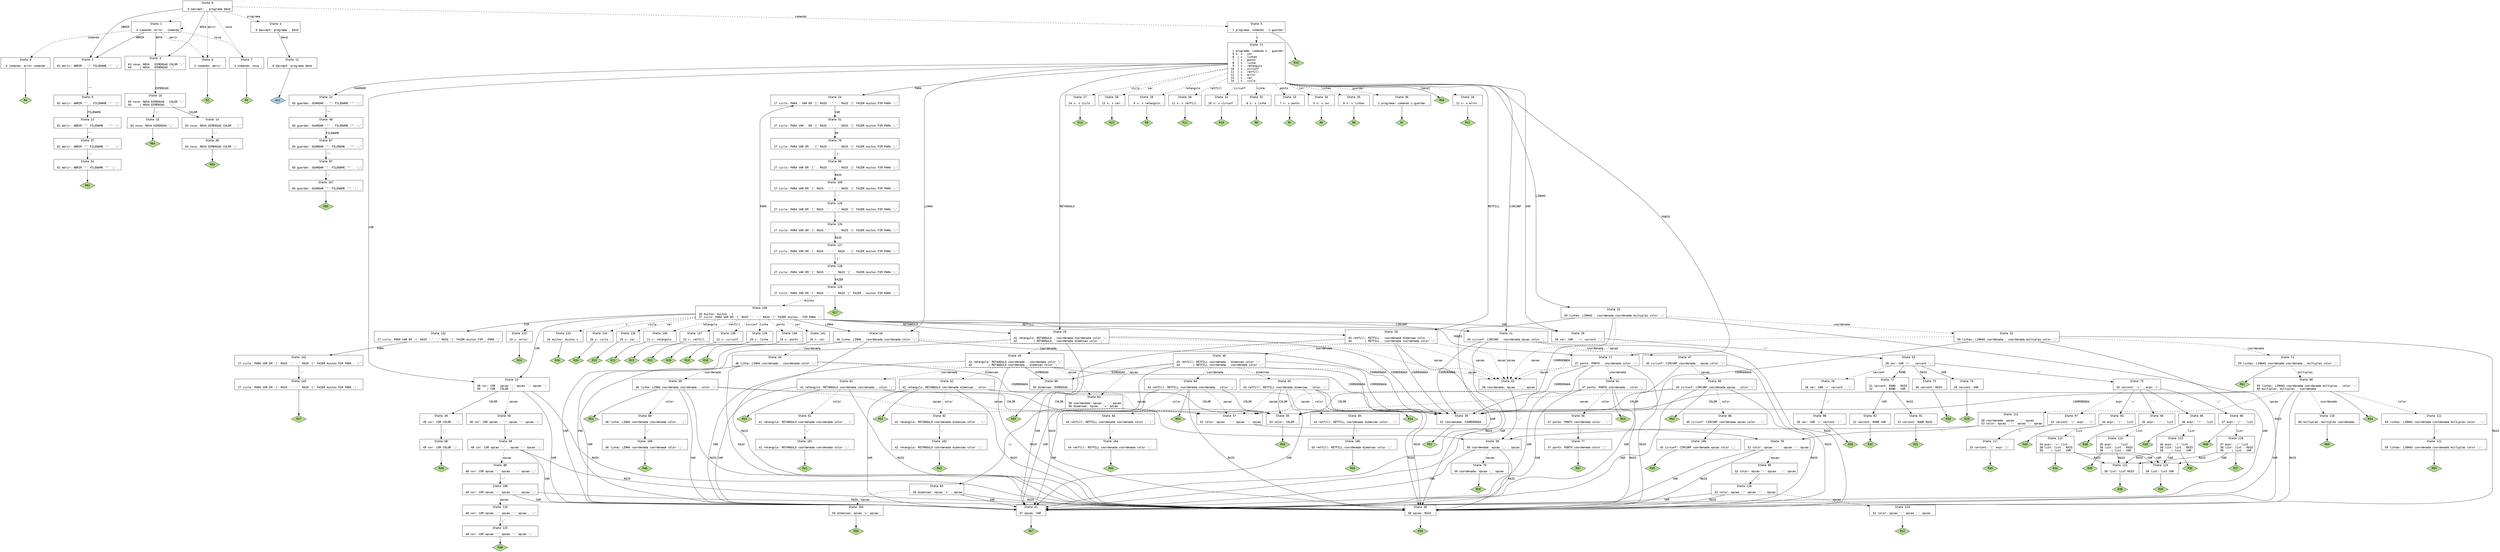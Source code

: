 // Generated by GNU Bison 3.0.2.
// Report bugs to <bug-bison@gnu.org>.
// Home page: <http://www.gnu.org/software/bison/>.

digraph "tp.y"
{
  node [fontname = courier, shape = box, colorscheme = paired6]
  edge [fontname = courier]

  0 [label="State 0\n\l  0 $accept: . programa $end\l"]
  0 -> 1 [style=dotted]
  0 -> 2 [style=solid label="ABRIR"]
  0 -> 3 [style=solid label="NOVA"]
  0 -> 4 [style=dashed label="programa"]
  0 -> 5 [style=dashed label="comando"]
  0 -> 6 [style=dashed label="abrir"]
  0 -> 7 [style=dashed label="nova"]
  1 [label="State 1\n\l  4 comando: error . comando\l"]
  1 -> 1 [style=dotted]
  1 -> 2 [style=solid label="ABRIR"]
  1 -> 3 [style=solid label="NOVA"]
  1 -> 8 [style=dashed label="comando"]
  1 -> 6 [style=dashed label="abrir"]
  1 -> 7 [style=dashed label="nova"]
  2 [label="State 2\n\l 62 abrir: ABRIR . '\"' FILENAME '\"' ';'\l"]
  2 -> 9 [style=solid label="'\"'"]
  3 [label="State 3\n\l 63 nova: NOVA . DIMENSAO COLOR ';'\l 64     | NOVA . DIMENSAO ';'\l"]
  3 -> 10 [style=solid label="DIMENSAO"]
  4 [label="State 4\n\l  0 $accept: programa . $end\l"]
  4 -> 11 [style=solid label="$end"]
  5 [label="State 5\n\l  1 programa: comando . s guardar\l"]
  5 -> 12 [style=dashed label="s"]
  5 -> "5R15" [style=solid]
 "5R15" [label="R15", fillcolor=3, shape=diamond, style=filled]
  6 [label="State 6\n\l  2 comando: abrir .\l"]
  6 -> "6R2" [style=solid]
 "6R2" [label="R2", fillcolor=3, shape=diamond, style=filled]
  7 [label="State 7\n\l  3 comando: nova .\l"]
  7 -> "7R3" [style=solid]
 "7R3" [label="R3", fillcolor=3, shape=diamond, style=filled]
  8 [label="State 8\n\l  4 comando: error comando .\l"]
  8 -> "8R4" [style=solid]
 "8R4" [label="R4", fillcolor=3, shape=diamond, style=filled]
  9 [label="State 9\n\l 62 abrir: ABRIR '\"' . FILENAME '\"' ';'\l"]
  9 -> 13 [style=solid label="FILENAME"]
  10 [label="State 10\n\l 63 nova: NOVA DIMENSAO . COLOR ';'\l 64     | NOVA DIMENSAO . ';'\l"]
  10 -> 14 [style=solid label="COLOR"]
  10 -> 15 [style=solid label="';'"]
  11 [label="State 11\n\l  0 $accept: programa $end .\l"]
  11 -> "11R0" [style=solid]
 "11R0" [label="Acc", fillcolor=1, shape=diamond, style=filled]
  12 [label="State 12\n\l  1 programa: comando s . guardar\l  5 s: s . cor\l  6  | s . linhas\l  7  | s . ponto\l  8  | s . linha\l  9  | s . retangulo\l 10  | s . circunf\l 11  | s . retfill\l 12  | s . error\l 13  | s . var\l 14  | s . ciclo\l"]
  12 -> 16 [style=dotted]
  12 -> 17 [style=solid label="PONTO"]
  12 -> 18 [style=solid label="LINHA"]
  12 -> 19 [style=solid label="RETANGULO"]
  12 -> 20 [style=solid label="RETFILL"]
  12 -> 21 [style=solid label="CIRCUNF"]
  12 -> 22 [style=solid label="GUARDAR"]
  12 -> 23 [style=solid label="COR"]
  12 -> 24 [style=solid label="PARA"]
  12 -> 25 [style=solid label="LINHAS"]
  12 -> 26 [style=solid label="VAR"]
  12 -> 27 [style=dashed label="ciclo"]
  12 -> 28 [style=dashed label="var"]
  12 -> 29 [style=dashed label="retangulo"]
  12 -> 30 [style=dashed label="retfill"]
  12 -> 31 [style=dashed label="circunf"]
  12 -> 32 [style=dashed label="linha"]
  12 -> 33 [style=dashed label="ponto"]
  12 -> 34 [style=dashed label="cor"]
  12 -> 35 [style=dashed label="linhas"]
  12 -> 36 [style=dashed label="guardar"]
  12 -> "12R66" [label="[$end]", style=solid]
 "12R66" [label="R66", fillcolor=3, shape=diamond, style=filled]
  13 [label="State 13\n\l 62 abrir: ABRIR '\"' FILENAME . '\"' ';'\l"]
  13 -> 37 [style=solid label="'\"'"]
  14 [label="State 14\n\l 63 nova: NOVA DIMENSAO COLOR . ';'\l"]
  14 -> 38 [style=solid label="';'"]
  15 [label="State 15\n\l 64 nova: NOVA DIMENSAO ';' .\l"]
  15 -> "15R64" [style=solid]
 "15R64" [label="R64", fillcolor=3, shape=diamond, style=filled]
  16 [label="State 16\n\l 12 s: s error .\l"]
  16 -> "16R12" [style=solid]
 "16R12" [label="R12", fillcolor=3, shape=diamond, style=filled]
  17 [label="State 17\n\l 47 ponto: PONTO . coordenada color ';'\l"]
  17 -> 39 [style=solid label="COORDENADA"]
  17 -> 40 [style=solid label="RAIO"]
  17 -> 41 [style=solid label="VAR"]
  17 -> 42 [style=dashed label="coordenada"]
  17 -> 43 [style=dashed label="opcao"]
  18 [label="State 18\n\l 46 linha: LINHA . coordenada coordenada color ';'\l"]
  18 -> 39 [style=solid label="COORDENADA"]
  18 -> 40 [style=solid label="RAIO"]
  18 -> 41 [style=solid label="VAR"]
  18 -> 44 [style=dashed label="coordenada"]
  18 -> 43 [style=dashed label="opcao"]
  19 [label="State 19\n\l 41 retangulo: RETANGULO . coordenada coordenada color ';'\l 42          | RETANGULO . coordenada dimensao color ';'\l"]
  19 -> 39 [style=solid label="COORDENADA"]
  19 -> 40 [style=solid label="RAIO"]
  19 -> 41 [style=solid label="VAR"]
  19 -> 45 [style=dashed label="coordenada"]
  19 -> 43 [style=dashed label="opcao"]
  20 [label="State 20\n\l 43 retfill: RETFILL . coordenada dimensao color ';'\l 44        | RETFILL . coordenada coordenada color ';'\l"]
  20 -> 39 [style=solid label="COORDENADA"]
  20 -> 40 [style=solid label="RAIO"]
  20 -> 41 [style=solid label="VAR"]
  20 -> 46 [style=dashed label="coordenada"]
  20 -> 43 [style=dashed label="opcao"]
  21 [label="State 21\n\l 45 circunf: CIRCUNF . coordenada opcao color ';'\l"]
  21 -> 39 [style=solid label="COORDENADA"]
  21 -> 40 [style=solid label="RAIO"]
  21 -> 41 [style=solid label="VAR"]
  21 -> 47 [style=dashed label="coordenada"]
  21 -> 43 [style=dashed label="opcao"]
  22 [label="State 22\n\l 65 guardar: GUARDAR . '\"' FILENAME '\"' ';'\l"]
  22 -> 48 [style=solid label="'\"'"]
  23 [label="State 23\n\l 48 cor: COR . opcao ':' opcao ':' opcao ';'\l 49    | COR . COLOR ';'\l"]
  23 -> 49 [style=solid label="COLOR"]
  23 -> 40 [style=solid label="RAIO"]
  23 -> 41 [style=solid label="VAR"]
  23 -> 50 [style=dashed label="opcao"]
  24 [label="State 24\n\l 27 ciclo: PARA . VAR EM '[' RAIO '.' '.' RAIO ']' FAZER muitos FIM PARA ';'\l"]
  24 -> 51 [style=solid label="VAR"]
  25 [label="State 25\n\l 59 linhas: LINHAS . coordenada coordenada multiplas color ';'\l"]
  25 -> 39 [style=solid label="COORDENADA"]
  25 -> 40 [style=solid label="RAIO"]
  25 -> 41 [style=solid label="VAR"]
  25 -> 52 [style=dashed label="coordenada"]
  25 -> 43 [style=dashed label="opcao"]
  26 [label="State 26\n\l 28 var: VAR . '=' varcont ';'\l"]
  26 -> 53 [style=solid label="'='"]
  27 [label="State 27\n\l 14 s: s ciclo .\l"]
  27 -> "27R14" [style=solid]
 "27R14" [label="R14", fillcolor=3, shape=diamond, style=filled]
  28 [label="State 28\n\l 13 s: s var .\l"]
  28 -> "28R13" [style=solid]
 "28R13" [label="R13", fillcolor=3, shape=diamond, style=filled]
  29 [label="State 29\n\l  9 s: s retangulo .\l"]
  29 -> "29R9" [style=solid]
 "29R9" [label="R9", fillcolor=3, shape=diamond, style=filled]
  30 [label="State 30\n\l 11 s: s retfill .\l"]
  30 -> "30R11" [style=solid]
 "30R11" [label="R11", fillcolor=3, shape=diamond, style=filled]
  31 [label="State 31\n\l 10 s: s circunf .\l"]
  31 -> "31R10" [style=solid]
 "31R10" [label="R10", fillcolor=3, shape=diamond, style=filled]
  32 [label="State 32\n\l  8 s: s linha .\l"]
  32 -> "32R8" [style=solid]
 "32R8" [label="R8", fillcolor=3, shape=diamond, style=filled]
  33 [label="State 33\n\l  7 s: s ponto .\l"]
  33 -> "33R7" [style=solid]
 "33R7" [label="R7", fillcolor=3, shape=diamond, style=filled]
  34 [label="State 34\n\l  5 s: s cor .\l"]
  34 -> "34R5" [style=solid]
 "34R5" [label="R5", fillcolor=3, shape=diamond, style=filled]
  35 [label="State 35\n\l  6 s: s linhas .\l"]
  35 -> "35R6" [style=solid]
 "35R6" [label="R6", fillcolor=3, shape=diamond, style=filled]
  36 [label="State 36\n\l  1 programa: comando s guardar .\l"]
  36 -> "36R1" [style=solid]
 "36R1" [label="R1", fillcolor=3, shape=diamond, style=filled]
  37 [label="State 37\n\l 62 abrir: ABRIR '\"' FILENAME '\"' . ';'\l"]
  37 -> 54 [style=solid label="';'"]
  38 [label="State 38\n\l 63 nova: NOVA DIMENSAO COLOR ';' .\l"]
  38 -> "38R63" [style=solid]
 "38R63" [label="R63", fillcolor=3, shape=diamond, style=filled]
  39 [label="State 39\n\l 51 coordenada: COORDENADA .\l"]
  39 -> "39R51" [style=solid]
 "39R51" [label="R51", fillcolor=3, shape=diamond, style=filled]
  40 [label="State 40\n\l 58 opcao: RAIO .\l"]
  40 -> "40R58" [style=solid]
 "40R58" [label="R58", fillcolor=3, shape=diamond, style=filled]
  41 [label="State 41\n\l 57 opcao: VAR .\l"]
  41 -> "41R57" [style=solid]
 "41R57" [label="R57", fillcolor=3, shape=diamond, style=filled]
  42 [label="State 42\n\l 47 ponto: PONTO coordenada . color ';'\l"]
  42 -> 55 [style=solid label="COLOR"]
  42 -> 40 [style=solid label="RAIO"]
  42 -> 41 [style=solid label="VAR"]
  42 -> 56 [style=dashed label="color"]
  42 -> 57 [style=dashed label="opcao"]
  42 -> "42R54" [style=solid]
 "42R54" [label="R54", fillcolor=3, shape=diamond, style=filled]
  43 [label="State 43\n\l 50 coordenada: opcao . ',' opcao\l"]
  43 -> 58 [style=solid label="','"]
  44 [label="State 44\n\l 46 linha: LINHA coordenada . coordenada color ';'\l"]
  44 -> 39 [style=solid label="COORDENADA"]
  44 -> 40 [style=solid label="RAIO"]
  44 -> 41 [style=solid label="VAR"]
  44 -> 59 [style=dashed label="coordenada"]
  44 -> 43 [style=dashed label="opcao"]
  45 [label="State 45\n\l 41 retangulo: RETANGULO coordenada . coordenada color ';'\l 42          | RETANGULO coordenada . dimensao color ';'\l"]
  45 -> 60 [style=solid label="DIMENSAO"]
  45 -> 39 [style=solid label="COORDENADA"]
  45 -> 40 [style=solid label="RAIO"]
  45 -> 41 [style=solid label="VAR"]
  45 -> 61 [style=dashed label="coordenada"]
  45 -> 62 [style=dashed label="dimensao"]
  45 -> 63 [style=dashed label="opcao"]
  46 [label="State 46\n\l 43 retfill: RETFILL coordenada . dimensao color ';'\l 44        | RETFILL coordenada . coordenada color ';'\l"]
  46 -> 60 [style=solid label="DIMENSAO"]
  46 -> 39 [style=solid label="COORDENADA"]
  46 -> 40 [style=solid label="RAIO"]
  46 -> 41 [style=solid label="VAR"]
  46 -> 64 [style=dashed label="coordenada"]
  46 -> 65 [style=dashed label="dimensao"]
  46 -> 63 [style=dashed label="opcao"]
  47 [label="State 47\n\l 45 circunf: CIRCUNF coordenada . opcao color ';'\l"]
  47 -> 40 [style=solid label="RAIO"]
  47 -> 41 [style=solid label="VAR"]
  47 -> 66 [style=dashed label="opcao"]
  48 [label="State 48\n\l 65 guardar: GUARDAR '\"' . FILENAME '\"' ';'\l"]
  48 -> 67 [style=solid label="FILENAME"]
  49 [label="State 49\n\l 49 cor: COR COLOR . ';'\l"]
  49 -> 68 [style=solid label="';'"]
  50 [label="State 50\n\l 48 cor: COR opcao . ':' opcao ':' opcao ';'\l"]
  50 -> 69 [style=solid label="':'"]
  51 [label="State 51\n\l 27 ciclo: PARA VAR . EM '[' RAIO '.' '.' RAIO ']' FAZER muitos FIM PARA ';'\l"]
  51 -> 70 [style=solid label="EM"]
  52 [label="State 52\n\l 59 linhas: LINHAS coordenada . coordenada multiplas color ';'\l"]
  52 -> 39 [style=solid label="COORDENADA"]
  52 -> 40 [style=solid label="RAIO"]
  52 -> 41 [style=solid label="VAR"]
  52 -> 71 [style=dashed label="coordenada"]
  52 -> 43 [style=dashed label="opcao"]
  53 [label="State 53\n\l 28 var: VAR '=' . varcont ';'\l"]
  53 -> 72 [style=solid label="RAND"]
  53 -> 73 [style=solid label="RAIO"]
  53 -> 74 [style=solid label="VAR"]
  53 -> 75 [style=solid label="'('"]
  53 -> 76 [style=dashed label="varcont"]
  54 [label="State 54\n\l 62 abrir: ABRIR '\"' FILENAME '\"' ';' .\l"]
  54 -> "54R62" [style=solid]
 "54R62" [label="R62", fillcolor=3, shape=diamond, style=filled]
  55 [label="State 55\n\l 53 color: COLOR .\l"]
  55 -> "55R53" [style=solid]
 "55R53" [label="R53", fillcolor=3, shape=diamond, style=filled]
  56 [label="State 56\n\l 47 ponto: PONTO coordenada color . ';'\l"]
  56 -> 77 [style=solid label="';'"]
  57 [label="State 57\n\l 52 color: opcao . ':' opcao ':' opcao\l"]
  57 -> 78 [style=solid label="':'"]
  58 [label="State 58\n\l 50 coordenada: opcao ',' . opcao\l"]
  58 -> 40 [style=solid label="RAIO"]
  58 -> 41 [style=solid label="VAR"]
  58 -> 79 [style=dashed label="opcao"]
  59 [label="State 59\n\l 46 linha: LINHA coordenada coordenada . color ';'\l"]
  59 -> 55 [style=solid label="COLOR"]
  59 -> 40 [style=solid label="RAIO"]
  59 -> 41 [style=solid label="VAR"]
  59 -> 80 [style=dashed label="color"]
  59 -> 57 [style=dashed label="opcao"]
  59 -> "59R54" [style=solid]
 "59R54" [label="R54", fillcolor=3, shape=diamond, style=filled]
  60 [label="State 60\n\l 55 dimensao: DIMENSAO .\l"]
  60 -> "60R55" [style=solid]
 "60R55" [label="R55", fillcolor=3, shape=diamond, style=filled]
  61 [label="State 61\n\l 41 retangulo: RETANGULO coordenada coordenada . color ';'\l"]
  61 -> 55 [style=solid label="COLOR"]
  61 -> 40 [style=solid label="RAIO"]
  61 -> 41 [style=solid label="VAR"]
  61 -> 81 [style=dashed label="color"]
  61 -> 57 [style=dashed label="opcao"]
  61 -> "61R54" [style=solid]
 "61R54" [label="R54", fillcolor=3, shape=diamond, style=filled]
  62 [label="State 62\n\l 42 retangulo: RETANGULO coordenada dimensao . color ';'\l"]
  62 -> 55 [style=solid label="COLOR"]
  62 -> 40 [style=solid label="RAIO"]
  62 -> 41 [style=solid label="VAR"]
  62 -> 82 [style=dashed label="color"]
  62 -> 57 [style=dashed label="opcao"]
  62 -> "62R54" [style=solid]
 "62R54" [label="R54", fillcolor=3, shape=diamond, style=filled]
  63 [label="State 63\n\l 50 coordenada: opcao . ',' opcao\l 56 dimensao: opcao . 'x' opcao\l"]
  63 -> 58 [style=solid label="','"]
  63 -> 83 [style=solid label="'x'"]
  64 [label="State 64\n\l 44 retfill: RETFILL coordenada coordenada . color ';'\l"]
  64 -> 55 [style=solid label="COLOR"]
  64 -> 40 [style=solid label="RAIO"]
  64 -> 41 [style=solid label="VAR"]
  64 -> 84 [style=dashed label="color"]
  64 -> 57 [style=dashed label="opcao"]
  64 -> "64R54" [style=solid]
 "64R54" [label="R54", fillcolor=3, shape=diamond, style=filled]
  65 [label="State 65\n\l 43 retfill: RETFILL coordenada dimensao . color ';'\l"]
  65 -> 55 [style=solid label="COLOR"]
  65 -> 40 [style=solid label="RAIO"]
  65 -> 41 [style=solid label="VAR"]
  65 -> 85 [style=dashed label="color"]
  65 -> 57 [style=dashed label="opcao"]
  65 -> "65R54" [style=solid]
 "65R54" [label="R54", fillcolor=3, shape=diamond, style=filled]
  66 [label="State 66\n\l 45 circunf: CIRCUNF coordenada opcao . color ';'\l"]
  66 -> 55 [style=solid label="COLOR"]
  66 -> 40 [style=solid label="RAIO"]
  66 -> 41 [style=solid label="VAR"]
  66 -> 86 [style=dashed label="color"]
  66 -> 57 [style=dashed label="opcao"]
  66 -> "66R54" [style=solid]
 "66R54" [label="R54", fillcolor=3, shape=diamond, style=filled]
  67 [label="State 67\n\l 65 guardar: GUARDAR '\"' FILENAME . '\"' ';'\l"]
  67 -> 87 [style=solid label="'\"'"]
  68 [label="State 68\n\l 49 cor: COR COLOR ';' .\l"]
  68 -> "68R49" [style=solid]
 "68R49" [label="R49", fillcolor=3, shape=diamond, style=filled]
  69 [label="State 69\n\l 48 cor: COR opcao ':' . opcao ':' opcao ';'\l"]
  69 -> 40 [style=solid label="RAIO"]
  69 -> 41 [style=solid label="VAR"]
  69 -> 88 [style=dashed label="opcao"]
  70 [label="State 70\n\l 27 ciclo: PARA VAR EM . '[' RAIO '.' '.' RAIO ']' FAZER muitos FIM PARA ';'\l"]
  70 -> 89 [style=solid label="'['"]
  71 [label="State 71\n\l 59 linhas: LINHAS coordenada coordenada . multiplas color ';'\l"]
  71 -> 90 [style=dashed label="multiplas"]
  71 -> "71R61" [style=solid]
 "71R61" [label="R61", fillcolor=3, shape=diamond, style=filled]
  72 [label="State 72\n\l 31 varcont: RAND . RAIO\l 32        | RAND . VAR\l"]
  72 -> 91 [style=solid label="RAIO"]
  72 -> 92 [style=solid label="VAR"]
  73 [label="State 73\n\l 30 varcont: RAIO .\l"]
  73 -> "73R30" [style=solid]
 "73R30" [label="R30", fillcolor=3, shape=diamond, style=filled]
  74 [label="State 74\n\l 29 varcont: VAR .\l"]
  74 -> "74R29" [style=solid]
 "74R29" [label="R29", fillcolor=3, shape=diamond, style=filled]
  75 [label="State 75\n\l 33 varcont: '(' . expr ')'\l"]
  75 -> 93 [style=solid label="'+'"]
  75 -> 94 [style=solid label="'-'"]
  75 -> 95 [style=solid label="'*'"]
  75 -> 96 [style=solid label="'/'"]
  75 -> 97 [style=dashed label="expr"]
  76 [label="State 76\n\l 28 var: VAR '=' varcont . ';'\l"]
  76 -> 98 [style=solid label="';'"]
  77 [label="State 77\n\l 47 ponto: PONTO coordenada color ';' .\l"]
  77 -> "77R47" [style=solid]
 "77R47" [label="R47", fillcolor=3, shape=diamond, style=filled]
  78 [label="State 78\n\l 52 color: opcao ':' . opcao ':' opcao\l"]
  78 -> 40 [style=solid label="RAIO"]
  78 -> 41 [style=solid label="VAR"]
  78 -> 99 [style=dashed label="opcao"]
  79 [label="State 79\n\l 50 coordenada: opcao ',' opcao .\l"]
  79 -> "79R50" [style=solid]
 "79R50" [label="R50", fillcolor=3, shape=diamond, style=filled]
  80 [label="State 80\n\l 46 linha: LINHA coordenada coordenada color . ';'\l"]
  80 -> 100 [style=solid label="';'"]
  81 [label="State 81\n\l 41 retangulo: RETANGULO coordenada coordenada color . ';'\l"]
  81 -> 101 [style=solid label="';'"]
  82 [label="State 82\n\l 42 retangulo: RETANGULO coordenada dimensao color . ';'\l"]
  82 -> 102 [style=solid label="';'"]
  83 [label="State 83\n\l 56 dimensao: opcao 'x' . opcao\l"]
  83 -> 40 [style=solid label="RAIO"]
  83 -> 41 [style=solid label="VAR"]
  83 -> 103 [style=dashed label="opcao"]
  84 [label="State 84\n\l 44 retfill: RETFILL coordenada coordenada color . ';'\l"]
  84 -> 104 [style=solid label="';'"]
  85 [label="State 85\n\l 43 retfill: RETFILL coordenada dimensao color . ';'\l"]
  85 -> 105 [style=solid label="';'"]
  86 [label="State 86\n\l 45 circunf: CIRCUNF coordenada opcao color . ';'\l"]
  86 -> 106 [style=solid label="';'"]
  87 [label="State 87\n\l 65 guardar: GUARDAR '\"' FILENAME '\"' . ';'\l"]
  87 -> 107 [style=solid label="';'"]
  88 [label="State 88\n\l 48 cor: COR opcao ':' opcao . ':' opcao ';'\l"]
  88 -> 108 [style=solid label="':'"]
  89 [label="State 89\n\l 27 ciclo: PARA VAR EM '[' . RAIO '.' '.' RAIO ']' FAZER muitos FIM PARA ';'\l"]
  89 -> 109 [style=solid label="RAIO"]
  90 [label="State 90\n\l 59 linhas: LINHAS coordenada coordenada multiplas . color ';'\l 60 multiplas: multiplas . coordenada\l"]
  90 -> 39 [style=solid label="COORDENADA"]
  90 -> 55 [style=solid label="COLOR"]
  90 -> 40 [style=solid label="RAIO"]
  90 -> 41 [style=solid label="VAR"]
  90 -> 110 [style=dashed label="coordenada"]
  90 -> 111 [style=dashed label="color"]
  90 -> 112 [style=dashed label="opcao"]
  90 -> "90R54" [style=solid]
 "90R54" [label="R54", fillcolor=3, shape=diamond, style=filled]
  91 [label="State 91\n\l 31 varcont: RAND RAIO .\l"]
  91 -> "91R31" [style=solid]
 "91R31" [label="R31", fillcolor=3, shape=diamond, style=filled]
  92 [label="State 92\n\l 32 varcont: RAND VAR .\l"]
  92 -> "92R32" [style=solid]
 "92R32" [label="R32", fillcolor=3, shape=diamond, style=filled]
  93 [label="State 93\n\l 34 expr: '+' . list\l"]
  93 -> 113 [style=dashed label="list"]
  93 -> "93R40" [style=solid]
 "93R40" [label="R40", fillcolor=3, shape=diamond, style=filled]
  94 [label="State 94\n\l 35 expr: '-' . list\l"]
  94 -> 114 [style=dashed label="list"]
  94 -> "94R40" [style=solid]
 "94R40" [label="R40", fillcolor=3, shape=diamond, style=filled]
  95 [label="State 95\n\l 36 expr: '*' . list\l"]
  95 -> 115 [style=dashed label="list"]
  95 -> "95R40" [style=solid]
 "95R40" [label="R40", fillcolor=3, shape=diamond, style=filled]
  96 [label="State 96\n\l 37 expr: '/' . list\l"]
  96 -> 116 [style=dashed label="list"]
  96 -> "96R40" [style=solid]
 "96R40" [label="R40", fillcolor=3, shape=diamond, style=filled]
  97 [label="State 97\n\l 33 varcont: '(' expr . ')'\l"]
  97 -> 117 [style=solid label="')'"]
  98 [label="State 98\n\l 28 var: VAR '=' varcont ';' .\l"]
  98 -> "98R28" [style=solid]
 "98R28" [label="R28", fillcolor=3, shape=diamond, style=filled]
  99 [label="State 99\n\l 52 color: opcao ':' opcao . ':' opcao\l"]
  99 -> 118 [style=solid label="':'"]
  100 [label="State 100\n\l 46 linha: LINHA coordenada coordenada color ';' .\l"]
  100 -> "100R46" [style=solid]
 "100R46" [label="R46", fillcolor=3, shape=diamond, style=filled]
  101 [label="State 101\n\l 41 retangulo: RETANGULO coordenada coordenada color ';' .\l"]
  101 -> "101R41" [style=solid]
 "101R41" [label="R41", fillcolor=3, shape=diamond, style=filled]
  102 [label="State 102\n\l 42 retangulo: RETANGULO coordenada dimensao color ';' .\l"]
  102 -> "102R42" [style=solid]
 "102R42" [label="R42", fillcolor=3, shape=diamond, style=filled]
  103 [label="State 103\n\l 56 dimensao: opcao 'x' opcao .\l"]
  103 -> "103R56" [style=solid]
 "103R56" [label="R56", fillcolor=3, shape=diamond, style=filled]
  104 [label="State 104\n\l 44 retfill: RETFILL coordenada coordenada color ';' .\l"]
  104 -> "104R44" [style=solid]
 "104R44" [label="R44", fillcolor=3, shape=diamond, style=filled]
  105 [label="State 105\n\l 43 retfill: RETFILL coordenada dimensao color ';' .\l"]
  105 -> "105R43" [style=solid]
 "105R43" [label="R43", fillcolor=3, shape=diamond, style=filled]
  106 [label="State 106\n\l 45 circunf: CIRCUNF coordenada opcao color ';' .\l"]
  106 -> "106R45" [style=solid]
 "106R45" [label="R45", fillcolor=3, shape=diamond, style=filled]
  107 [label="State 107\n\l 65 guardar: GUARDAR '\"' FILENAME '\"' ';' .\l"]
  107 -> "107R65" [style=solid]
 "107R65" [label="R65", fillcolor=3, shape=diamond, style=filled]
  108 [label="State 108\n\l 48 cor: COR opcao ':' opcao ':' . opcao ';'\l"]
  108 -> 40 [style=solid label="RAIO"]
  108 -> 41 [style=solid label="VAR"]
  108 -> 119 [style=dashed label="opcao"]
  109 [label="State 109\n\l 27 ciclo: PARA VAR EM '[' RAIO . '.' '.' RAIO ']' FAZER muitos FIM PARA ';'\l"]
  109 -> 120 [style=solid label="'.'"]
  110 [label="State 110\n\l 60 multiplas: multiplas coordenada .\l"]
  110 -> "110R60" [style=solid]
 "110R60" [label="R60", fillcolor=3, shape=diamond, style=filled]
  111 [label="State 111\n\l 59 linhas: LINHAS coordenada coordenada multiplas color . ';'\l"]
  111 -> 121 [style=solid label="';'"]
  112 [label="State 112\n\l 50 coordenada: opcao . ',' opcao\l 52 color: opcao . ':' opcao ':' opcao\l"]
  112 -> 78 [style=solid label="':'"]
  112 -> 58 [style=solid label="','"]
  113 [label="State 113\n\l 34 expr: '+' list .\l 38 list: list . RAIO\l 39     | list . VAR\l"]
  113 -> 122 [style=solid label="RAIO"]
  113 -> 123 [style=solid label="VAR"]
  113 -> "113R34" [style=solid]
 "113R34" [label="R34", fillcolor=3, shape=diamond, style=filled]
  114 [label="State 114\n\l 35 expr: '-' list .\l 38 list: list . RAIO\l 39     | list . VAR\l"]
  114 -> 122 [style=solid label="RAIO"]
  114 -> 123 [style=solid label="VAR"]
  114 -> "114R35" [style=solid]
 "114R35" [label="R35", fillcolor=3, shape=diamond, style=filled]
  115 [label="State 115\n\l 36 expr: '*' list .\l 38 list: list . RAIO\l 39     | list . VAR\l"]
  115 -> 122 [style=solid label="RAIO"]
  115 -> 123 [style=solid label="VAR"]
  115 -> "115R36" [style=solid]
 "115R36" [label="R36", fillcolor=3, shape=diamond, style=filled]
  116 [label="State 116\n\l 37 expr: '/' list .\l 38 list: list . RAIO\l 39     | list . VAR\l"]
  116 -> 122 [style=solid label="RAIO"]
  116 -> 123 [style=solid label="VAR"]
  116 -> "116R37" [style=solid]
 "116R37" [label="R37", fillcolor=3, shape=diamond, style=filled]
  117 [label="State 117\n\l 33 varcont: '(' expr ')' .\l"]
  117 -> "117R33" [style=solid]
 "117R33" [label="R33", fillcolor=3, shape=diamond, style=filled]
  118 [label="State 118\n\l 52 color: opcao ':' opcao ':' . opcao\l"]
  118 -> 40 [style=solid label="RAIO"]
  118 -> 41 [style=solid label="VAR"]
  118 -> 124 [style=dashed label="opcao"]
  119 [label="State 119\n\l 48 cor: COR opcao ':' opcao ':' opcao . ';'\l"]
  119 -> 125 [style=solid label="';'"]
  120 [label="State 120\n\l 27 ciclo: PARA VAR EM '[' RAIO '.' . '.' RAIO ']' FAZER muitos FIM PARA ';'\l"]
  120 -> 126 [style=solid label="'.'"]
  121 [label="State 121\n\l 59 linhas: LINHAS coordenada coordenada multiplas color ';' .\l"]
  121 -> "121R59" [style=solid]
 "121R59" [label="R59", fillcolor=3, shape=diamond, style=filled]
  122 [label="State 122\n\l 38 list: list RAIO .\l"]
  122 -> "122R38" [style=solid]
 "122R38" [label="R38", fillcolor=3, shape=diamond, style=filled]
  123 [label="State 123\n\l 39 list: list VAR .\l"]
  123 -> "123R39" [style=solid]
 "123R39" [label="R39", fillcolor=3, shape=diamond, style=filled]
  124 [label="State 124\n\l 52 color: opcao ':' opcao ':' opcao .\l"]
  124 -> "124R52" [style=solid]
 "124R52" [label="R52", fillcolor=3, shape=diamond, style=filled]
  125 [label="State 125\n\l 48 cor: COR opcao ':' opcao ':' opcao ';' .\l"]
  125 -> "125R48" [style=solid]
 "125R48" [label="R48", fillcolor=3, shape=diamond, style=filled]
  126 [label="State 126\n\l 27 ciclo: PARA VAR EM '[' RAIO '.' '.' . RAIO ']' FAZER muitos FIM PARA ';'\l"]
  126 -> 127 [style=solid label="RAIO"]
  127 [label="State 127\n\l 27 ciclo: PARA VAR EM '[' RAIO '.' '.' RAIO . ']' FAZER muitos FIM PARA ';'\l"]
  127 -> 128 [style=solid label="']'"]
  128 [label="State 128\n\l 27 ciclo: PARA VAR EM '[' RAIO '.' '.' RAIO ']' . FAZER muitos FIM PARA ';'\l"]
  128 -> 129 [style=solid label="FAZER"]
  129 [label="State 129\n\l 27 ciclo: PARA VAR EM '[' RAIO '.' '.' RAIO ']' FAZER . muitos FIM PARA ';'\l"]
  129 -> 130 [style=dashed label="muitos"]
  129 -> "129R17" [style=solid]
 "129R17" [label="R17", fillcolor=3, shape=diamond, style=filled]
  130 [label="State 130\n\l 16 muitos: muitos . c\l 27 ciclo: PARA VAR EM '[' RAIO '.' '.' RAIO ']' FAZER muitos . FIM PARA ';'\l"]
  130 -> 131 [style=dotted]
  130 -> 17 [style=solid label="PONTO"]
  130 -> 18 [style=solid label="LINHA"]
  130 -> 19 [style=solid label="RETANGULO"]
  130 -> 20 [style=solid label="RETFILL"]
  130 -> 21 [style=solid label="CIRCUNF"]
  130 -> 132 [style=solid label="FIM"]
  130 -> 23 [style=solid label="COR"]
  130 -> 24 [style=solid label="PARA"]
  130 -> 26 [style=solid label="VAR"]
  130 -> 133 [style=dashed label="c"]
  130 -> 134 [style=dashed label="ciclo"]
  130 -> 135 [style=dashed label="var"]
  130 -> 136 [style=dashed label="retangulo"]
  130 -> 137 [style=dashed label="retfill"]
  130 -> 138 [style=dashed label="circunf"]
  130 -> 139 [style=dashed label="linha"]
  130 -> 140 [style=dashed label="ponto"]
  130 -> 141 [style=dashed label="cor"]
  131 [label="State 131\n\l 24 c: error .\l"]
  131 -> "131R24" [style=solid]
 "131R24" [label="R24", fillcolor=3, shape=diamond, style=filled]
  132 [label="State 132\n\l 27 ciclo: PARA VAR EM '[' RAIO '.' '.' RAIO ']' FAZER muitos FIM . PARA ';'\l"]
  132 -> 142 [style=solid label="PARA"]
  133 [label="State 133\n\l 16 muitos: muitos c .\l"]
  133 -> "133R16" [style=solid]
 "133R16" [label="R16", fillcolor=3, shape=diamond, style=filled]
  134 [label="State 134\n\l 26 c: ciclo .\l"]
  134 -> "134R26" [style=solid]
 "134R26" [label="R26", fillcolor=3, shape=diamond, style=filled]
  135 [label="State 135\n\l 25 c: var .\l"]
  135 -> "135R25" [style=solid]
 "135R25" [label="R25", fillcolor=3, shape=diamond, style=filled]
  136 [label="State 136\n\l 21 c: retangulo .\l"]
  136 -> "136R21" [style=solid]
 "136R21" [label="R21", fillcolor=3, shape=diamond, style=filled]
  137 [label="State 137\n\l 23 c: retfill .\l"]
  137 -> "137R23" [style=solid]
 "137R23" [label="R23", fillcolor=3, shape=diamond, style=filled]
  138 [label="State 138\n\l 22 c: circunf .\l"]
  138 -> "138R22" [style=solid]
 "138R22" [label="R22", fillcolor=3, shape=diamond, style=filled]
  139 [label="State 139\n\l 20 c: linha .\l"]
  139 -> "139R20" [style=solid]
 "139R20" [label="R20", fillcolor=3, shape=diamond, style=filled]
  140 [label="State 140\n\l 19 c: ponto .\l"]
  140 -> "140R19" [style=solid]
 "140R19" [label="R19", fillcolor=3, shape=diamond, style=filled]
  141 [label="State 141\n\l 18 c: cor .\l"]
  141 -> "141R18" [style=solid]
 "141R18" [label="R18", fillcolor=3, shape=diamond, style=filled]
  142 [label="State 142\n\l 27 ciclo: PARA VAR EM '[' RAIO '.' '.' RAIO ']' FAZER muitos FIM PARA . ';'\l"]
  142 -> 143 [style=solid label="';'"]
  143 [label="State 143\n\l 27 ciclo: PARA VAR EM '[' RAIO '.' '.' RAIO ']' FAZER muitos FIM PARA ';' .\l"]
  143 -> "143R27" [style=solid]
 "143R27" [label="R27", fillcolor=3, shape=diamond, style=filled]
}
